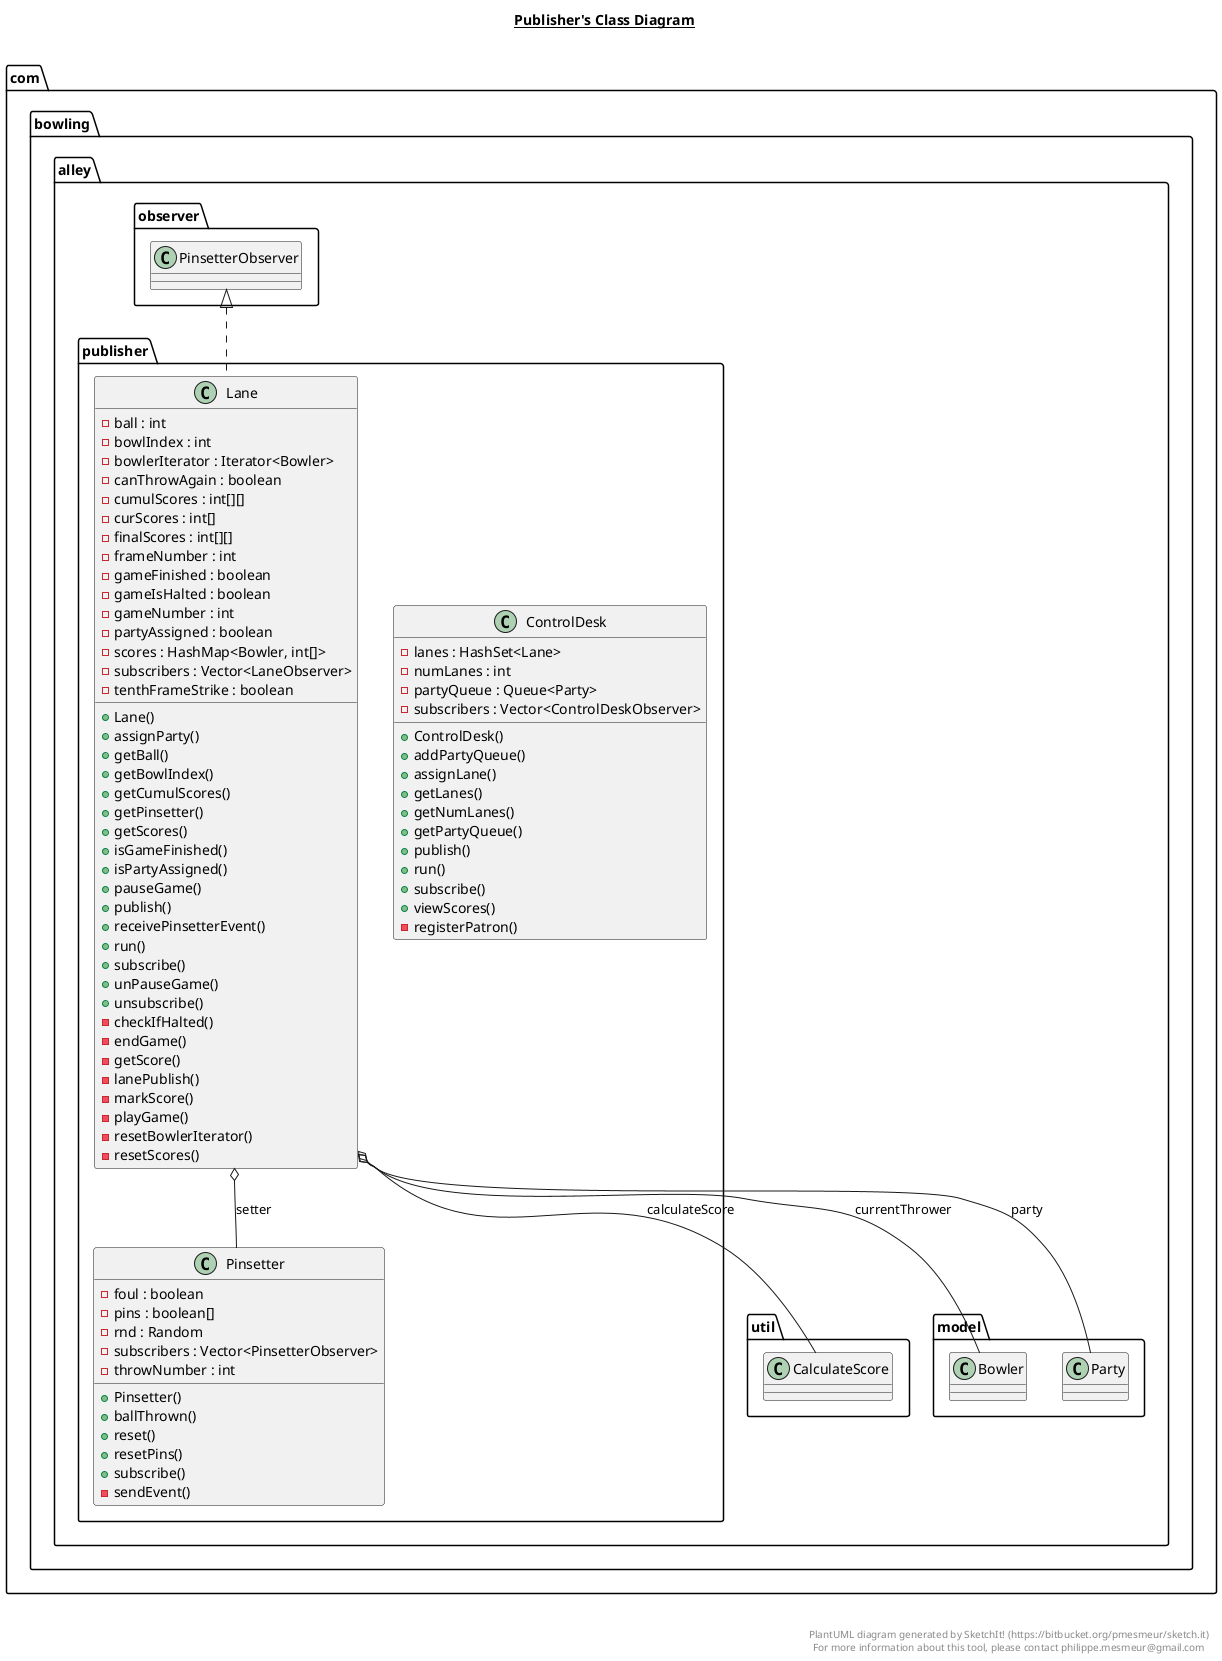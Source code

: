 @startuml

title __Publisher's Class Diagram__\n

  namespace com.bowling.alley {
    namespace publisher {
      class com.bowling.alley.publisher.ControlDesk {
          - lanes : HashSet<Lane>
          - numLanes : int
          - partyQueue : Queue<Party>
          - subscribers : Vector<ControlDeskObserver>
          + ControlDesk()
          + addPartyQueue()
          + assignLane()
          + getLanes()
          + getNumLanes()
          + getPartyQueue()
          + publish()
          + run()
          + subscribe()
          + viewScores()
          - registerPatron()
      }
    }
  }
  

  namespace com.bowling.alley {
    namespace publisher {
      class com.bowling.alley.publisher.Lane {
          - ball : int
          - bowlIndex : int
          - bowlerIterator : Iterator<Bowler>
          - canThrowAgain : boolean
          - cumulScores : int[][]
          - curScores : int[]
          - finalScores : int[][]
          - frameNumber : int
          - gameFinished : boolean
          - gameIsHalted : boolean
          - gameNumber : int
          - partyAssigned : boolean
          - scores : HashMap<Bowler, int[]>
          - subscribers : Vector<LaneObserver>
          - tenthFrameStrike : boolean
          + Lane()
          + assignParty()
          + getBall()
          + getBowlIndex()
          + getCumulScores()
          + getPinsetter()
          + getScores()
          + isGameFinished()
          + isPartyAssigned()
          + pauseGame()
          + publish()
          + receivePinsetterEvent()
          + run()
          + subscribe()
          + unPauseGame()
          + unsubscribe()
          - checkIfHalted()
          - endGame()
          - getScore()
          - lanePublish()
          - markScore()
          - playGame()
          - resetBowlerIterator()
          - resetScores()
      }
    }
  }
  

  namespace com.bowling.alley {
    namespace publisher {
      class com.bowling.alley.publisher.Pinsetter {
          - foul : boolean
          - pins : boolean[]
          - rnd : Random
          - subscribers : Vector<PinsetterObserver>
          - throwNumber : int
          + Pinsetter()
          + ballThrown()
          + reset()
          + resetPins()
          + subscribe()
          - sendEvent()
      }
    }
  }
  

  com.bowling.alley.publisher.Lane .up.|> com.bowling.alley.observer.PinsetterObserver
  com.bowling.alley.publisher.Lane o-- com.bowling.alley.util.CalculateScore : calculateScore
  com.bowling.alley.publisher.Lane o-- com.bowling.alley.model.Bowler : currentThrower
  com.bowling.alley.publisher.Lane o-- com.bowling.alley.model.Party : party
  com.bowling.alley.publisher.Lane o-- com.bowling.alley.publisher.Pinsetter : setter


right footer


PlantUML diagram generated by SketchIt! (https://bitbucket.org/pmesmeur/sketch.it)
For more information about this tool, please contact philippe.mesmeur@gmail.com
endfooter

@enduml
